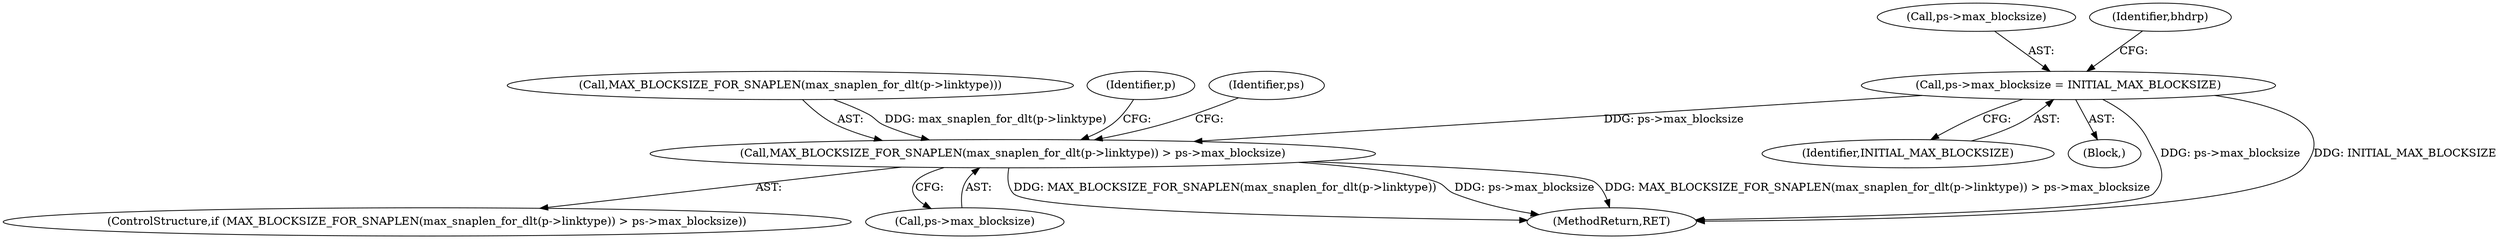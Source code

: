 digraph "0_libpcap_a5a36d9e82dde7265e38fe1f87b7f11c461c29f6@pointer" {
"1000406" [label="(Call,ps->max_blocksize = INITIAL_MAX_BLOCKSIZE)"];
"1000662" [label="(Call,MAX_BLOCKSIZE_FOR_SNAPLEN(max_snaplen_for_dlt(p->linktype)) > ps->max_blocksize)"];
"1000410" [label="(Identifier,INITIAL_MAX_BLOCKSIZE)"];
"1000661" [label="(ControlStructure,if (MAX_BLOCKSIZE_FOR_SNAPLEN(max_snaplen_for_dlt(p->linktype)) > ps->max_blocksize))"];
"1000662" [label="(Call,MAX_BLOCKSIZE_FOR_SNAPLEN(max_snaplen_for_dlt(p->linktype)) > ps->max_blocksize)"];
"1000663" [label="(Call,MAX_BLOCKSIZE_FOR_SNAPLEN(max_snaplen_for_dlt(p->linktype)))"];
"1000407" [label="(Call,ps->max_blocksize)"];
"1000412" [label="(Identifier,bhdrp)"];
"1000406" [label="(Call,ps->max_blocksize = INITIAL_MAX_BLOCKSIZE)"];
"1000138" [label="(Block,)"];
"1000682" [label="(Identifier,p)"];
"1000673" [label="(Identifier,ps)"];
"1000668" [label="(Call,ps->max_blocksize)"];
"1000709" [label="(MethodReturn,RET)"];
"1000406" -> "1000138"  [label="AST: "];
"1000406" -> "1000410"  [label="CFG: "];
"1000407" -> "1000406"  [label="AST: "];
"1000410" -> "1000406"  [label="AST: "];
"1000412" -> "1000406"  [label="CFG: "];
"1000406" -> "1000709"  [label="DDG: ps->max_blocksize"];
"1000406" -> "1000709"  [label="DDG: INITIAL_MAX_BLOCKSIZE"];
"1000406" -> "1000662"  [label="DDG: ps->max_blocksize"];
"1000662" -> "1000661"  [label="AST: "];
"1000662" -> "1000668"  [label="CFG: "];
"1000663" -> "1000662"  [label="AST: "];
"1000668" -> "1000662"  [label="AST: "];
"1000673" -> "1000662"  [label="CFG: "];
"1000682" -> "1000662"  [label="CFG: "];
"1000662" -> "1000709"  [label="DDG: MAX_BLOCKSIZE_FOR_SNAPLEN(max_snaplen_for_dlt(p->linktype))"];
"1000662" -> "1000709"  [label="DDG: ps->max_blocksize"];
"1000662" -> "1000709"  [label="DDG: MAX_BLOCKSIZE_FOR_SNAPLEN(max_snaplen_for_dlt(p->linktype)) > ps->max_blocksize"];
"1000663" -> "1000662"  [label="DDG: max_snaplen_for_dlt(p->linktype)"];
}
